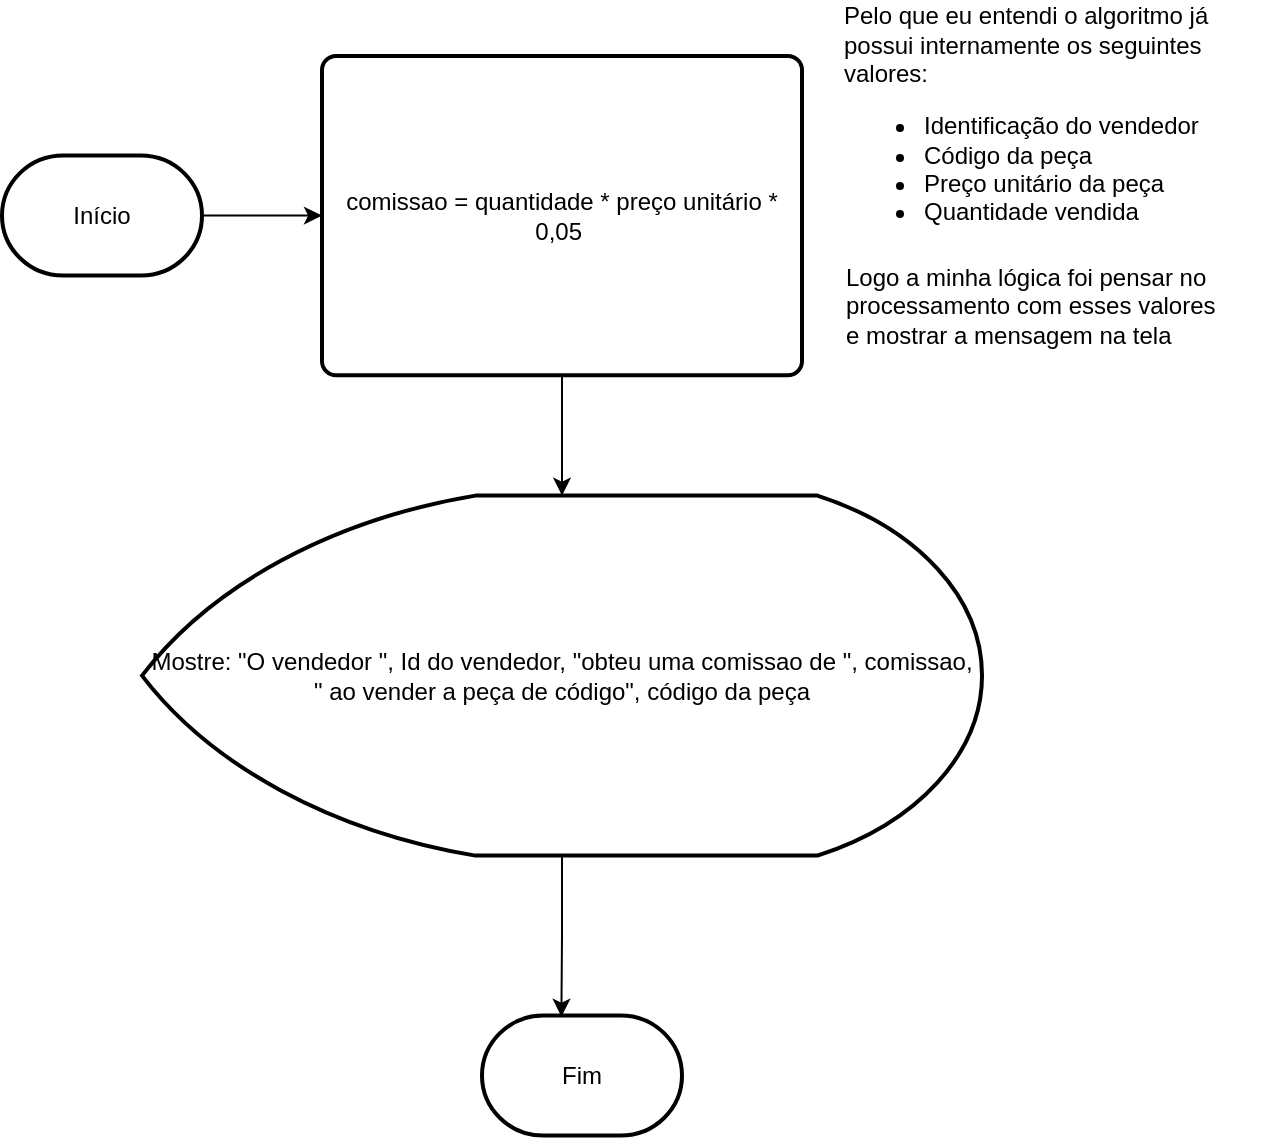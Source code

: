 <mxfile version="20.8.23" type="github">
  <diagram name="Página-1" id="-qeT1ZeOBqDmiRezLGP7">
    <mxGraphModel dx="1468" dy="831" grid="1" gridSize="10" guides="1" tooltips="1" connect="1" arrows="1" fold="1" page="1" pageScale="1" pageWidth="827" pageHeight="1169" math="0" shadow="0">
      <root>
        <mxCell id="0" />
        <mxCell id="1" parent="0" />
        <mxCell id="mCl62m4DUwHZ3kgj4nWp-4" style="edgeStyle=orthogonalEdgeStyle;rounded=0;orthogonalLoop=1;jettySize=auto;html=1;exitX=1;exitY=0.5;exitDx=0;exitDy=0;exitPerimeter=0;" edge="1" parent="1" source="mCl62m4DUwHZ3kgj4nWp-1" target="mCl62m4DUwHZ3kgj4nWp-5">
          <mxGeometry relative="1" as="geometry">
            <mxPoint x="330" y="395.195" as="targetPoint" />
          </mxGeometry>
        </mxCell>
        <mxCell id="mCl62m4DUwHZ3kgj4nWp-1" value="Início" style="strokeWidth=2;html=1;shape=mxgraph.flowchart.terminator;whiteSpace=wrap;" vertex="1" parent="1">
          <mxGeometry x="110" y="364.81" width="100" height="60" as="geometry" />
        </mxCell>
        <mxCell id="mCl62m4DUwHZ3kgj4nWp-2" value="Fim" style="strokeWidth=2;html=1;shape=mxgraph.flowchart.terminator;whiteSpace=wrap;" vertex="1" parent="1">
          <mxGeometry x="350" y="794.81" width="100" height="60" as="geometry" />
        </mxCell>
        <mxCell id="mCl62m4DUwHZ3kgj4nWp-6" style="edgeStyle=orthogonalEdgeStyle;rounded=0;orthogonalLoop=1;jettySize=auto;html=1;exitX=0.5;exitY=1;exitDx=0;exitDy=0;entryX=0.5;entryY=0;entryDx=0;entryDy=0;entryPerimeter=0;" edge="1" parent="1" source="mCl62m4DUwHZ3kgj4nWp-5" target="mCl62m4DUwHZ3kgj4nWp-10">
          <mxGeometry relative="1" as="geometry">
            <mxPoint x="389.846" y="544.81" as="targetPoint" />
          </mxGeometry>
        </mxCell>
        <mxCell id="mCl62m4DUwHZ3kgj4nWp-5" value="comissao = quantidade * preço unitário * 0,05&amp;nbsp;" style="rounded=1;whiteSpace=wrap;html=1;absoluteArcSize=1;arcSize=14;strokeWidth=2;" vertex="1" parent="1">
          <mxGeometry x="270" y="315" width="240" height="159.62" as="geometry" />
        </mxCell>
        <mxCell id="mCl62m4DUwHZ3kgj4nWp-7" value="&lt;div style=&quot;text-align: left;&quot;&gt;&lt;span style=&quot;background-color: initial;&quot;&gt;Pelo que eu entendi o algoritmo já possui internamente os seguintes valores:&amp;nbsp;&lt;/span&gt;&lt;/div&gt;&lt;ul&gt;&lt;li style=&quot;text-align: left;&quot;&gt;Identificação do vendedor&amp;nbsp;&lt;/li&gt;&lt;li style=&quot;text-align: left;&quot;&gt;Código da peça&amp;nbsp;&lt;/li&gt;&lt;li style=&quot;text-align: left;&quot;&gt;Preço unitário da peça&amp;nbsp;&lt;/li&gt;&lt;li style=&quot;text-align: left;&quot;&gt;Quantidade vendida&lt;br&gt;&lt;/li&gt;&lt;/ul&gt;" style="text;html=1;strokeColor=none;fillColor=none;align=center;verticalAlign=middle;whiteSpace=wrap;rounded=0;" vertex="1" parent="1">
          <mxGeometry x="530" y="334.81" width="210" height="30" as="geometry" />
        </mxCell>
        <mxCell id="mCl62m4DUwHZ3kgj4nWp-9" value="Logo a minha lógica foi pensar no processamento com esses valores e mostrar a mensagem na tela" style="text;html=1;strokeColor=none;fillColor=none;align=left;verticalAlign=middle;whiteSpace=wrap;rounded=0;" vertex="1" parent="1">
          <mxGeometry x="530" y="424.81" width="190" height="30" as="geometry" />
        </mxCell>
        <mxCell id="mCl62m4DUwHZ3kgj4nWp-11" style="edgeStyle=orthogonalEdgeStyle;rounded=0;orthogonalLoop=1;jettySize=auto;html=1;entryX=0.397;entryY=0.009;entryDx=0;entryDy=0;entryPerimeter=0;" edge="1" parent="1" source="mCl62m4DUwHZ3kgj4nWp-10" target="mCl62m4DUwHZ3kgj4nWp-2">
          <mxGeometry relative="1" as="geometry" />
        </mxCell>
        <mxCell id="mCl62m4DUwHZ3kgj4nWp-10" value="Mostre: &quot;O vendedor &quot;, Id do vendedor, &quot;obteu uma comissao de &quot;, comissao, &quot; ao vender a peça de código&quot;, código da peça" style="strokeWidth=2;html=1;shape=mxgraph.flowchart.display;whiteSpace=wrap;" vertex="1" parent="1">
          <mxGeometry x="180" y="534.81" width="420" height="180" as="geometry" />
        </mxCell>
      </root>
    </mxGraphModel>
  </diagram>
</mxfile>
